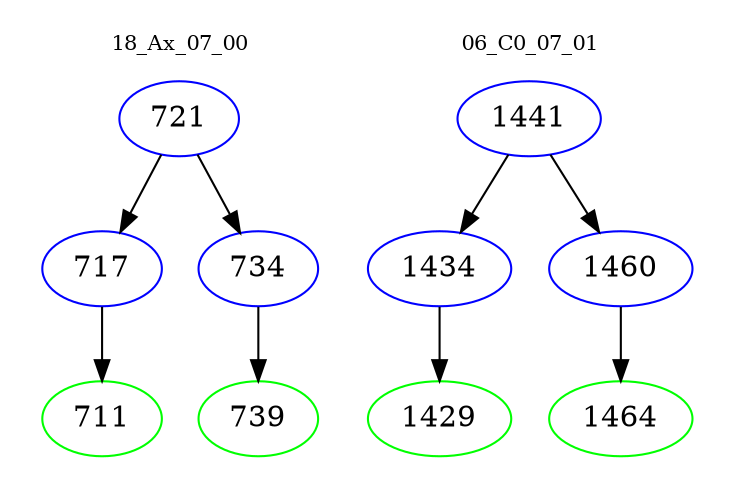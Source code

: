 digraph{
subgraph cluster_0 {
color = white
label = "18_Ax_07_00";
fontsize=10;
T0_721 [label="721", color="blue"]
T0_721 -> T0_717 [color="black"]
T0_717 [label="717", color="blue"]
T0_717 -> T0_711 [color="black"]
T0_711 [label="711", color="green"]
T0_721 -> T0_734 [color="black"]
T0_734 [label="734", color="blue"]
T0_734 -> T0_739 [color="black"]
T0_739 [label="739", color="green"]
}
subgraph cluster_1 {
color = white
label = "06_C0_07_01";
fontsize=10;
T1_1441 [label="1441", color="blue"]
T1_1441 -> T1_1434 [color="black"]
T1_1434 [label="1434", color="blue"]
T1_1434 -> T1_1429 [color="black"]
T1_1429 [label="1429", color="green"]
T1_1441 -> T1_1460 [color="black"]
T1_1460 [label="1460", color="blue"]
T1_1460 -> T1_1464 [color="black"]
T1_1464 [label="1464", color="green"]
}
}
